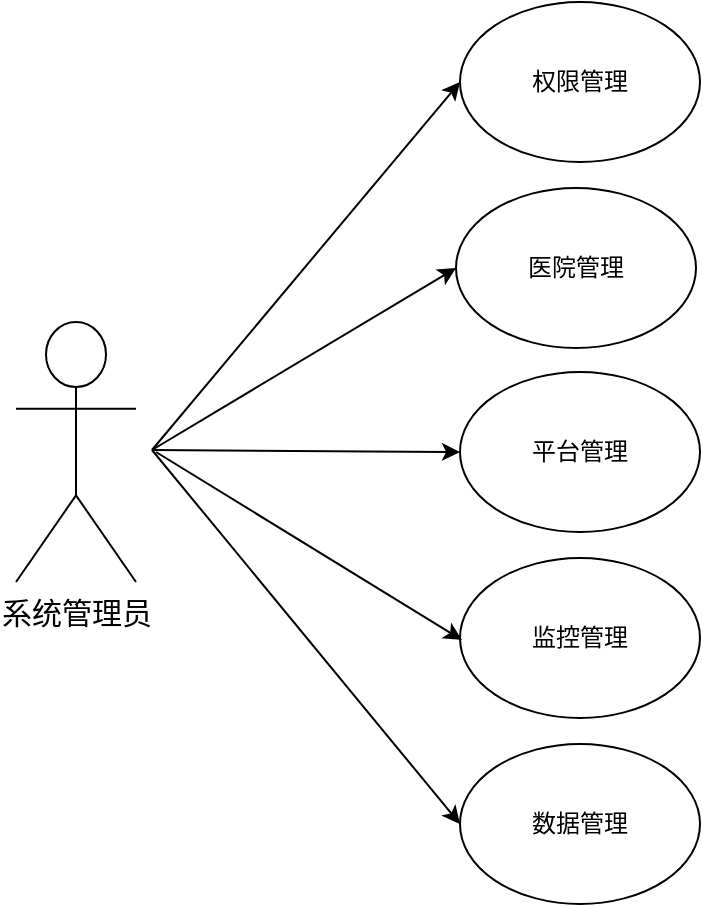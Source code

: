 <mxfile version="24.7.7">
  <diagram name="第 1 页" id="ytMzFDc_XN5wbGQSjcAR">
    <mxGraphModel dx="798" dy="476" grid="0" gridSize="10" guides="1" tooltips="1" connect="1" arrows="1" fold="1" page="1" pageScale="1" pageWidth="827" pageHeight="1169" background="#ffffff" math="0" shadow="0">
      <root>
        <mxCell id="0" />
        <mxCell id="1" parent="0" />
        <mxCell id="Dff9gL9QHgsCnxzCCssX-7" style="rounded=0;orthogonalLoop=1;jettySize=auto;html=1;exitX=1;exitY=0.5;exitDx=0;exitDy=0;entryX=0;entryY=0.5;entryDx=0;entryDy=0;" edge="1" parent="1" target="Dff9gL9QHgsCnxzCCssX-3">
          <mxGeometry relative="1" as="geometry">
            <mxPoint x="249" y="287" as="sourcePoint" />
          </mxGeometry>
        </mxCell>
        <mxCell id="Dff9gL9QHgsCnxzCCssX-2" value="权限管理" style="ellipse;whiteSpace=wrap;html=1;" vertex="1" parent="1">
          <mxGeometry x="403" y="63" width="120" height="80" as="geometry" />
        </mxCell>
        <mxCell id="Dff9gL9QHgsCnxzCCssX-3" value="医院管理" style="ellipse;whiteSpace=wrap;html=1;" vertex="1" parent="1">
          <mxGeometry x="401" y="156" width="120" height="80" as="geometry" />
        </mxCell>
        <mxCell id="Dff9gL9QHgsCnxzCCssX-4" value="平台管理" style="ellipse;whiteSpace=wrap;html=1;" vertex="1" parent="1">
          <mxGeometry x="403" y="248" width="120" height="80" as="geometry" />
        </mxCell>
        <mxCell id="Dff9gL9QHgsCnxzCCssX-5" value="数据管理" style="ellipse;whiteSpace=wrap;html=1;" vertex="1" parent="1">
          <mxGeometry x="403" y="434" width="120" height="80" as="geometry" />
        </mxCell>
        <mxCell id="Dff9gL9QHgsCnxzCCssX-6" value="" style="endArrow=classic;html=1;rounded=0;entryX=0;entryY=0.5;entryDx=0;entryDy=0;exitX=1;exitY=0.5;exitDx=0;exitDy=0;" edge="1" parent="1" target="Dff9gL9QHgsCnxzCCssX-2">
          <mxGeometry width="50" height="50" relative="1" as="geometry">
            <mxPoint x="249" y="287" as="sourcePoint" />
            <mxPoint x="341" y="213" as="targetPoint" />
          </mxGeometry>
        </mxCell>
        <mxCell id="Dff9gL9QHgsCnxzCCssX-8" value="" style="endArrow=classic;html=1;rounded=0;exitX=1;exitY=0.5;exitDx=0;exitDy=0;entryX=0;entryY=0.5;entryDx=0;entryDy=0;" edge="1" parent="1" target="Dff9gL9QHgsCnxzCCssX-4">
          <mxGeometry width="50" height="50" relative="1" as="geometry">
            <mxPoint x="249" y="287" as="sourcePoint" />
            <mxPoint x="401" y="363" as="targetPoint" />
          </mxGeometry>
        </mxCell>
        <mxCell id="Dff9gL9QHgsCnxzCCssX-9" value="" style="endArrow=classic;html=1;rounded=0;exitX=1;exitY=0.5;exitDx=0;exitDy=0;entryX=0;entryY=0.5;entryDx=0;entryDy=0;" edge="1" parent="1" target="Dff9gL9QHgsCnxzCCssX-5">
          <mxGeometry width="50" height="50" relative="1" as="geometry">
            <mxPoint x="249" y="287" as="sourcePoint" />
            <mxPoint x="391" y="443" as="targetPoint" />
          </mxGeometry>
        </mxCell>
        <mxCell id="Dff9gL9QHgsCnxzCCssX-13" value="&lt;font style=&quot;font-size: 15px;&quot;&gt;系统管理员&lt;/font&gt;" style="shape=umlActor;verticalLabelPosition=bottom;verticalAlign=top;html=1;outlineConnect=0;" vertex="1" parent="1">
          <mxGeometry x="181" y="223" width="60" height="130" as="geometry" />
        </mxCell>
        <mxCell id="Dff9gL9QHgsCnxzCCssX-22" value="监控管理" style="ellipse;whiteSpace=wrap;html=1;" vertex="1" parent="1">
          <mxGeometry x="403" y="341" width="120" height="80" as="geometry" />
        </mxCell>
        <mxCell id="Dff9gL9QHgsCnxzCCssX-23" value="" style="endArrow=classic;html=1;rounded=0;" edge="1" parent="1">
          <mxGeometry width="50" height="50" relative="1" as="geometry">
            <mxPoint x="251" y="288" as="sourcePoint" />
            <mxPoint x="404" y="382" as="targetPoint" />
          </mxGeometry>
        </mxCell>
      </root>
    </mxGraphModel>
  </diagram>
</mxfile>

